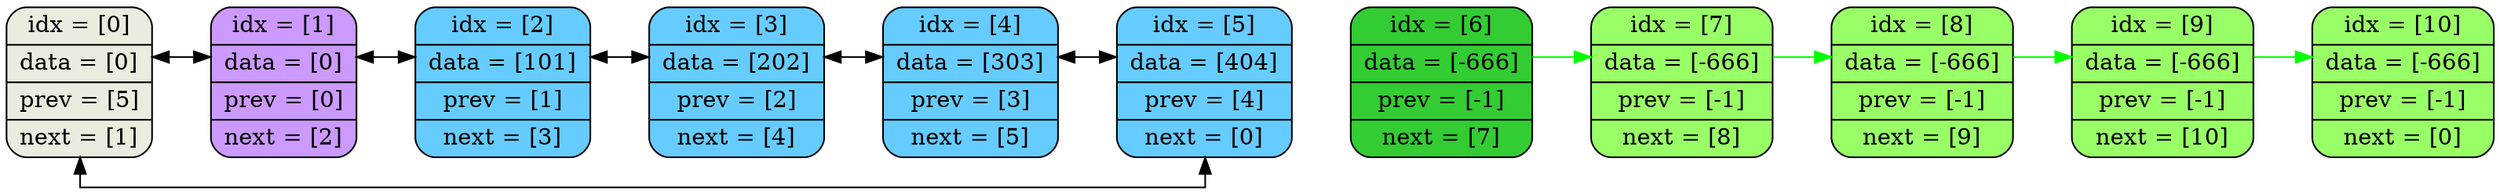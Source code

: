 digraph G {
	rankdir=LR;
	splines=ortho;
	node [shape=octagon; style="filled"; fillcolor="#ff8080"];
	element0 [shape=Mrecord; style="filled"; fillcolor="#ebebe0"; label = "idx = [0] | data = [0] | prev = [5] | next = [1] "];
	element1 [shape=Mrecord; style="filled"; fillcolor="#cc99ff"; label = "idx = [1] | data = [0] | prev = [0] | next = [2] "];
	element2 [shape=Mrecord; style="filled"; fillcolor="#66ccff"; label = "idx = [2] | data = [101] | prev = [1] | next = [3] "];
	element3 [shape=Mrecord; style="filled"; fillcolor="#66ccff"; label = "idx = [3] | data = [202] | prev = [2] | next = [4] "];
	element4 [shape=Mrecord; style="filled"; fillcolor="#66ccff"; label = "idx = [4] | data = [303] | prev = [3] | next = [5] "];
	element5 [shape=Mrecord; style="filled"; fillcolor="#66ccff"; label = "idx = [5] | data = [404] | prev = [4] | next = [0] "];
	element6 [shape=Mrecord; style="filled"; fillcolor="#33cc33"; label = "idx = [6] | data = [-666] | prev = [-1] | next = [7] "];
	element7 [shape=Mrecord; style="filled"; fillcolor="#99ff66"; label = "idx = [7] | data = [-666] | prev = [-1] | next = [8] "];
	element8 [shape=Mrecord; style="filled"; fillcolor="#99ff66"; label = "idx = [8] | data = [-666] | prev = [-1] | next = [9] "];
	element9 [shape=Mrecord; style="filled"; fillcolor="#99ff66"; label = "idx = [9] | data = [-666] | prev = [-1] | next = [10] "];
	element10 [shape=Mrecord; style="filled"; fillcolor="#99ff66"; label = "idx = [10] | data = [-666] | prev = [-1] | next = [0] "];
	edge [color=invis];
	element0->element1;
	element1->element2;
	element2->element3;
	element3->element4;
	element4->element5;
	element5->element6;
	element6->element7;
	element7->element8;
	element8->element9;
	element9->element10;
	edge [style=""];
	element0->element1[dir=both, color=black; constraint=false];
	element1->element2[dir=both, color=black; constraint=false];
	element2->element3[dir=both, color=black; constraint=false];
	element3->element4[dir=both, color=black; constraint=false];
	element4->element5[dir=both, color=black; constraint=false];
	element5->element0[dir=both, color=black; constraint=false];
	element6->element7[color=green; constraint=false];
	element7->element8[color=green; constraint=false];
	element8->element9[color=green; constraint=false];
	element9->element10[color=green; constraint=false];
}